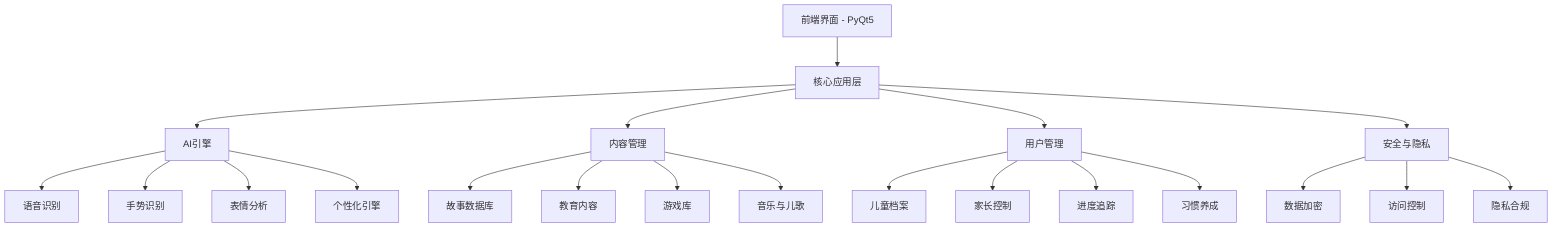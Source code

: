 graph TD
    A[前端界面 - PyQt5] --> B[核心应用层]
    B --> C[AI引擎]
    B --> D[内容管理]
    B --> E[用户管理]
    B --> F[安全与隐私]
    
    C --> C1[语音识别]
    C --> C2[手势识别]
    C --> C3[表情分析]
    C --> C4[个性化引擎]
    
    D --> D1[故事数据库]
    D --> D2[教育内容]
    D --> D3[游戏库]
    D --> D4[音乐与儿歌]
    
    E --> E1[儿童档案]
    E --> E2[家长控制]
    E --> E3[进度追踪]
    E --> E4[习惯养成]
    
    F --> F1[数据加密]
    F --> F2[访问控制]
    F --> F3[隐私合规]